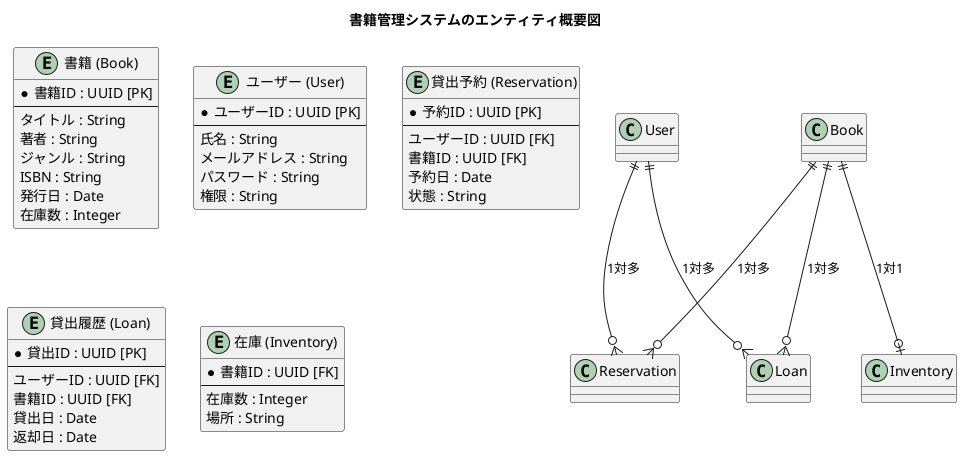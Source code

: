@startuml
title 書籍管理システムのエンティティ概要図

entity "書籍 (Book)" {
    * 書籍ID : UUID [PK]
    --
    タイトル : String
    著者 : String
    ジャンル : String
    ISBN : String
    発行日 : Date
    在庫数 : Integer
}

entity "ユーザー (User)" {
    * ユーザーID : UUID [PK]
    --
    氏名 : String
    メールアドレス : String
    パスワード : String
    権限 : String
}

entity "貸出予約 (Reservation)" {
    * 予約ID : UUID [PK]
    --
    ユーザーID : UUID [FK]
    書籍ID : UUID [FK]
    予約日 : Date
    状態 : String
}

entity "貸出履歴 (Loan)" {
    * 貸出ID : UUID [PK]
    --
    ユーザーID : UUID [FK]
    書籍ID : UUID [FK]
    貸出日 : Date
    返却日 : Date
}

entity "在庫 (Inventory)" {
    * 書籍ID : UUID [FK]
    --
    在庫数 : Integer
    場所 : String
}

User ||--o{ Reservation : "1対多"
User ||--o{ Loan : "1対多"
Book ||--o{ Reservation : "1対多"
Book ||--o{ Loan : "1対多"
Book ||--o| Inventory : "1対1"

@enduml